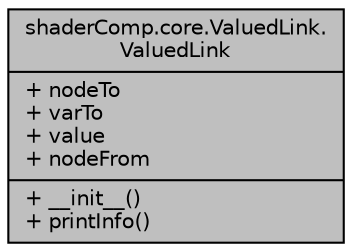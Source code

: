 digraph "shaderComp.core.ValuedLink.ValuedLink"
{
  edge [fontname="Helvetica",fontsize="10",labelfontname="Helvetica",labelfontsize="10"];
  node [fontname="Helvetica",fontsize="10",shape=record];
  Node1 [label="{shaderComp.core.ValuedLink.\lValuedLink\n|+ nodeTo\l+ varTo\l+ value\l+ nodeFrom\l|+ __init__()\l+ printInfo()\l}",height=0.2,width=0.4,color="black", fillcolor="grey75", style="filled" fontcolor="black"];
}
